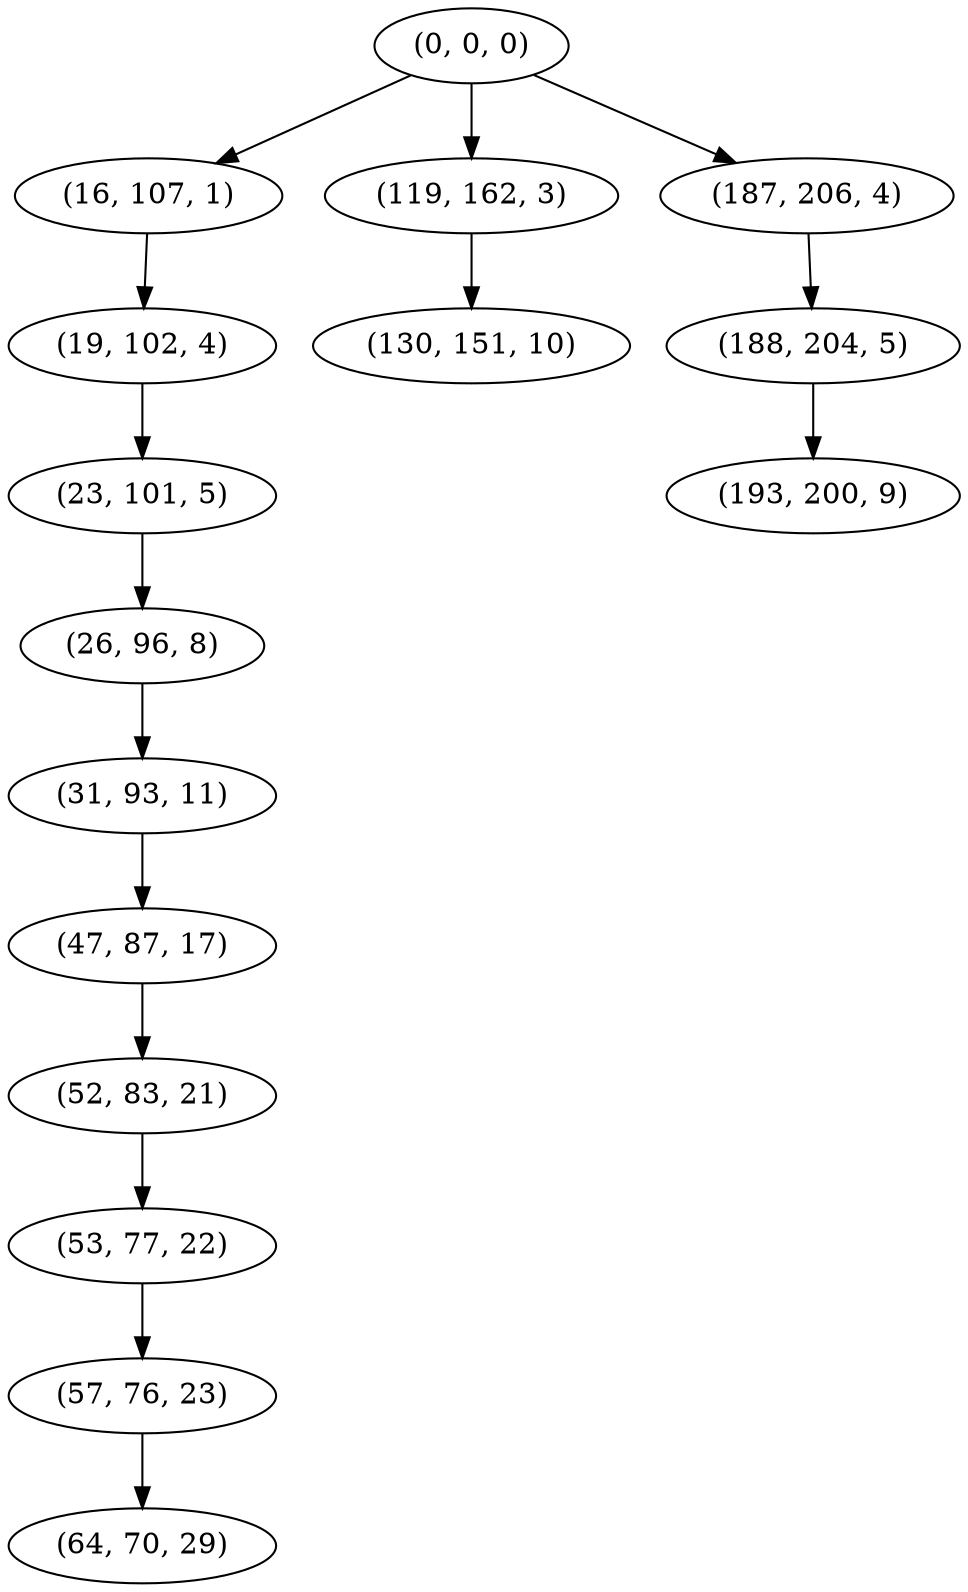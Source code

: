 digraph tree {
    "(0, 0, 0)";
    "(16, 107, 1)";
    "(19, 102, 4)";
    "(23, 101, 5)";
    "(26, 96, 8)";
    "(31, 93, 11)";
    "(47, 87, 17)";
    "(52, 83, 21)";
    "(53, 77, 22)";
    "(57, 76, 23)";
    "(64, 70, 29)";
    "(119, 162, 3)";
    "(130, 151, 10)";
    "(187, 206, 4)";
    "(188, 204, 5)";
    "(193, 200, 9)";
    "(0, 0, 0)" -> "(16, 107, 1)";
    "(0, 0, 0)" -> "(119, 162, 3)";
    "(0, 0, 0)" -> "(187, 206, 4)";
    "(16, 107, 1)" -> "(19, 102, 4)";
    "(19, 102, 4)" -> "(23, 101, 5)";
    "(23, 101, 5)" -> "(26, 96, 8)";
    "(26, 96, 8)" -> "(31, 93, 11)";
    "(31, 93, 11)" -> "(47, 87, 17)";
    "(47, 87, 17)" -> "(52, 83, 21)";
    "(52, 83, 21)" -> "(53, 77, 22)";
    "(53, 77, 22)" -> "(57, 76, 23)";
    "(57, 76, 23)" -> "(64, 70, 29)";
    "(119, 162, 3)" -> "(130, 151, 10)";
    "(187, 206, 4)" -> "(188, 204, 5)";
    "(188, 204, 5)" -> "(193, 200, 9)";
}
